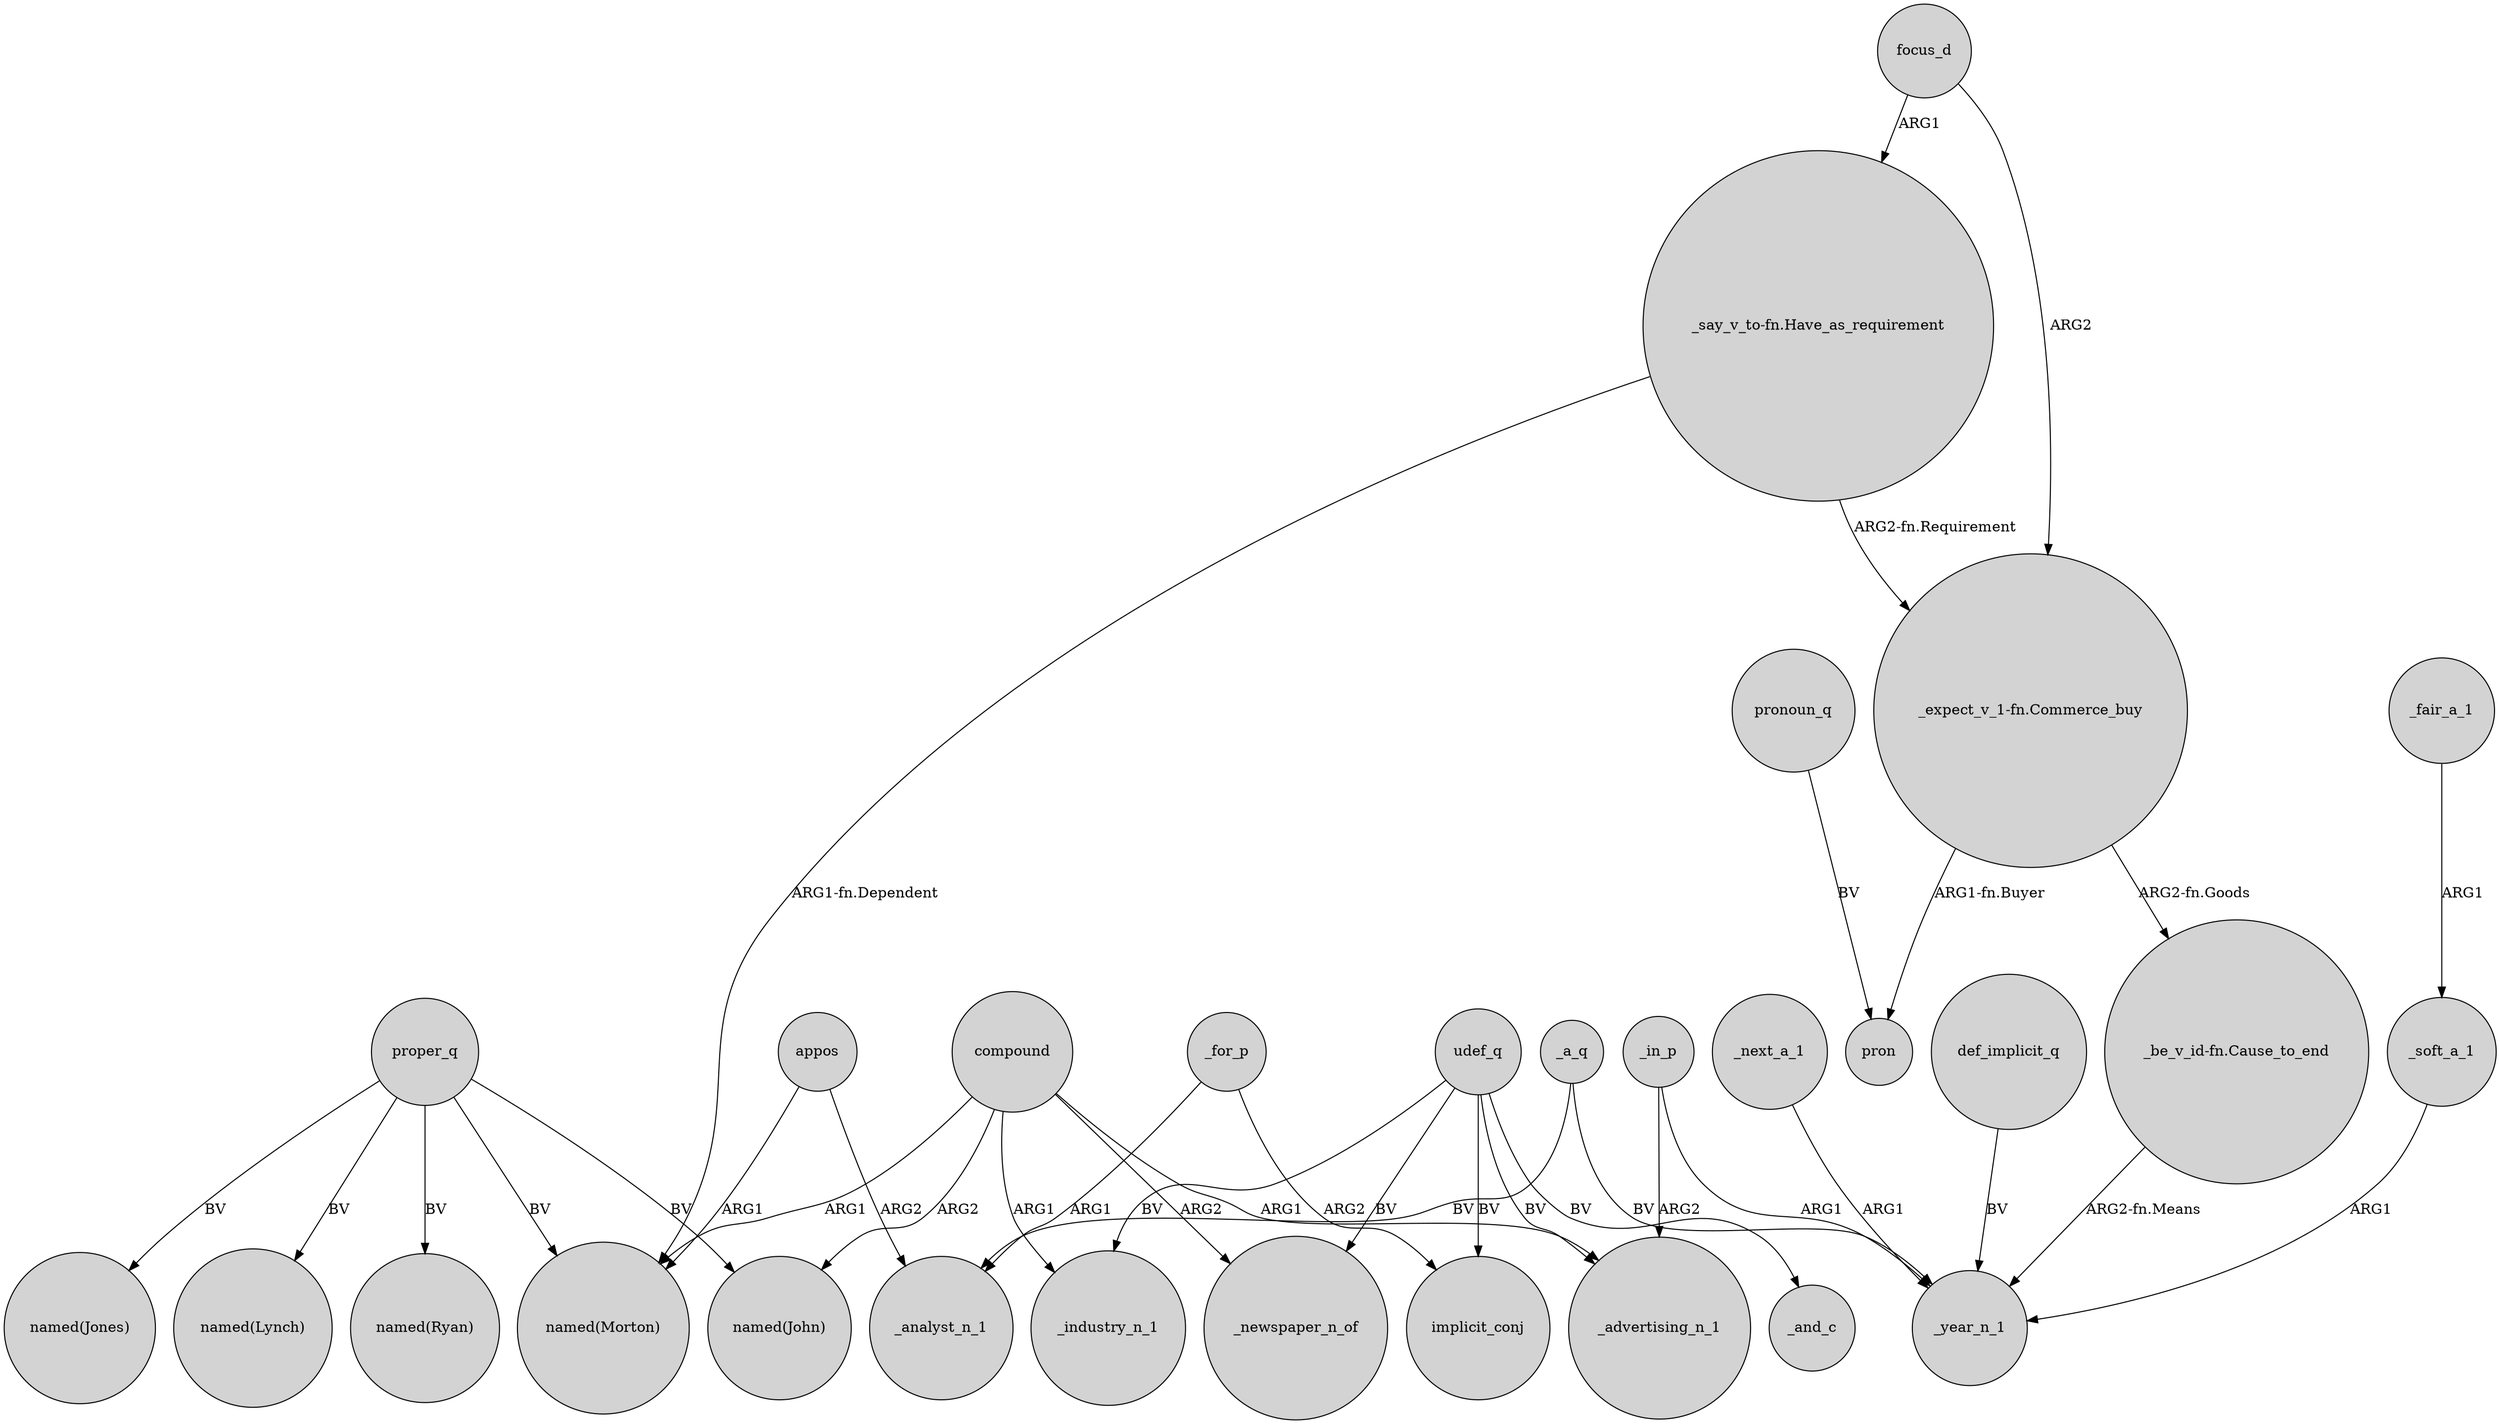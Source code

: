 digraph {
	node [shape=circle style=filled]
	appos -> "named(Morton)" [label=ARG1]
	proper_q -> "named(Morton)" [label=BV]
	compound -> _advertising_n_1 [label=ARG1]
	def_implicit_q -> _year_n_1 [label=BV]
	_in_p -> _advertising_n_1 [label=ARG2]
	focus_d -> "_say_v_to-fn.Have_as_requirement" [label=ARG1]
	_in_p -> _year_n_1 [label=ARG1]
	_fair_a_1 -> _soft_a_1 [label=ARG1]
	_a_q -> _year_n_1 [label=BV]
	udef_q -> _and_c [label=BV]
	compound -> "named(Morton)" [label=ARG1]
	"_say_v_to-fn.Have_as_requirement" -> "_expect_v_1-fn.Commerce_buy" [label="ARG2-fn.Requirement"]
	udef_q -> _newspaper_n_of [label=BV]
	_a_q -> _analyst_n_1 [label=BV]
	compound -> _industry_n_1 [label=ARG1]
	pronoun_q -> pron [label=BV]
	compound -> _newspaper_n_of [label=ARG2]
	udef_q -> _advertising_n_1 [label=BV]
	compound -> "named(John)" [label=ARG2]
	appos -> _analyst_n_1 [label=ARG2]
	"_expect_v_1-fn.Commerce_buy" -> "_be_v_id-fn.Cause_to_end" [label="ARG2-fn.Goods"]
	proper_q -> "named(Ryan)" [label=BV]
	"_expect_v_1-fn.Commerce_buy" -> pron [label="ARG1-fn.Buyer"]
	proper_q -> "named(Jones)" [label=BV]
	proper_q -> "named(Lynch)" [label=BV]
	"_say_v_to-fn.Have_as_requirement" -> "named(Morton)" [label="ARG1-fn.Dependent"]
	udef_q -> _industry_n_1 [label=BV]
	_for_p -> _analyst_n_1 [label=ARG1]
	_soft_a_1 -> _year_n_1 [label=ARG1]
	"_be_v_id-fn.Cause_to_end" -> _year_n_1 [label="ARG2-fn.Means"]
	_next_a_1 -> _year_n_1 [label=ARG1]
	_for_p -> implicit_conj [label=ARG2]
	udef_q -> implicit_conj [label=BV]
	focus_d -> "_expect_v_1-fn.Commerce_buy" [label=ARG2]
	proper_q -> "named(John)" [label=BV]
}
